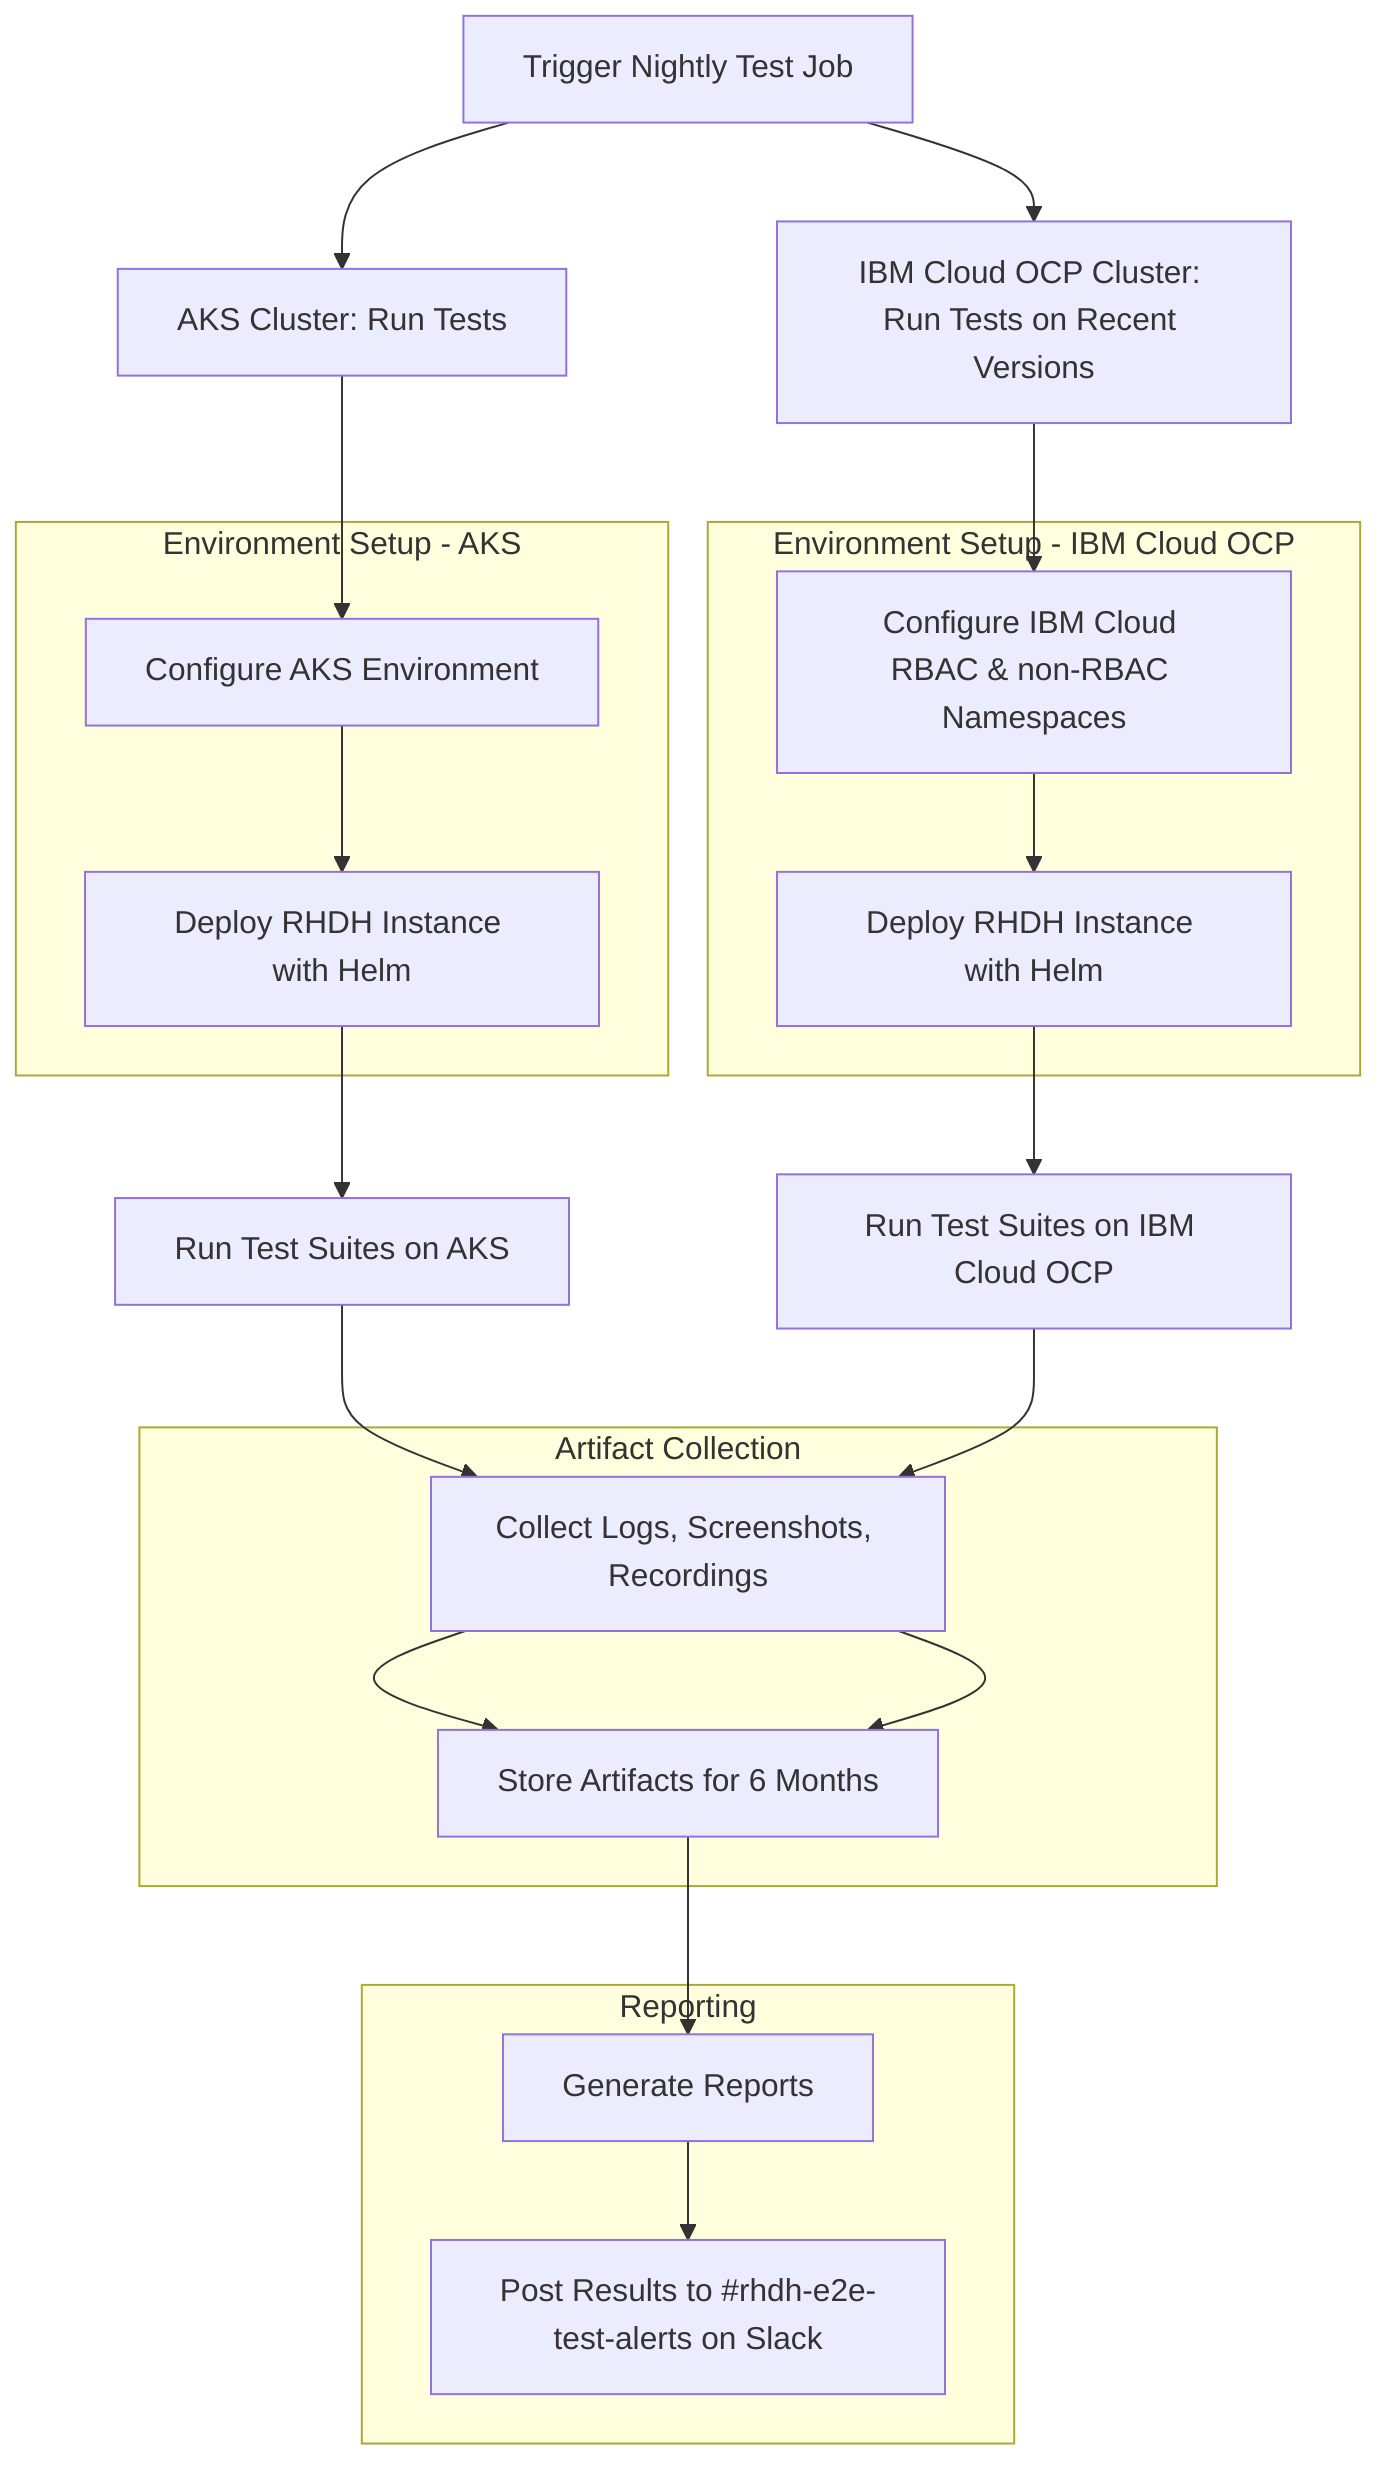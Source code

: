 graph TD
    A[Trigger Nightly Test Job] -->B1[AKS Cluster: Run Tests]
    A -->B2[IBM Cloud OCP Cluster: Run Tests on Recent Versions]

    subgraph "Environment Setup - AKS"
        B1_1[Configure AKS Environment]
        B1_2[Deploy RHDH Instance with Helm]
    end

    B1 --> B1_1 --> B1_2 --> C1[Run Test Suites on AKS]

    subgraph "Environment Setup - IBM Cloud OCP"
        B2_1[Configure IBM Cloud RBAC & non-RBAC Namespaces]
        B2_2[Deploy RHDH Instance with Helm]
    end

    B2 --> B2_1 --> B2_2 --> C2[Run Test Suites on IBM Cloud OCP]

    subgraph "Artifact Collection"
        G1[Collect Logs, Screenshots, Recordings]
        G2[Store Artifacts for 6 Months]
    end

    C1 --> G1 --> G2
    C2 --> G1 --> G2

    subgraph "Reporting"
        H1[Generate Reports]
        H2[Post Results to #rhdh-e2e-test-alerts on Slack]
    end

    G2 --> H1 --> H2